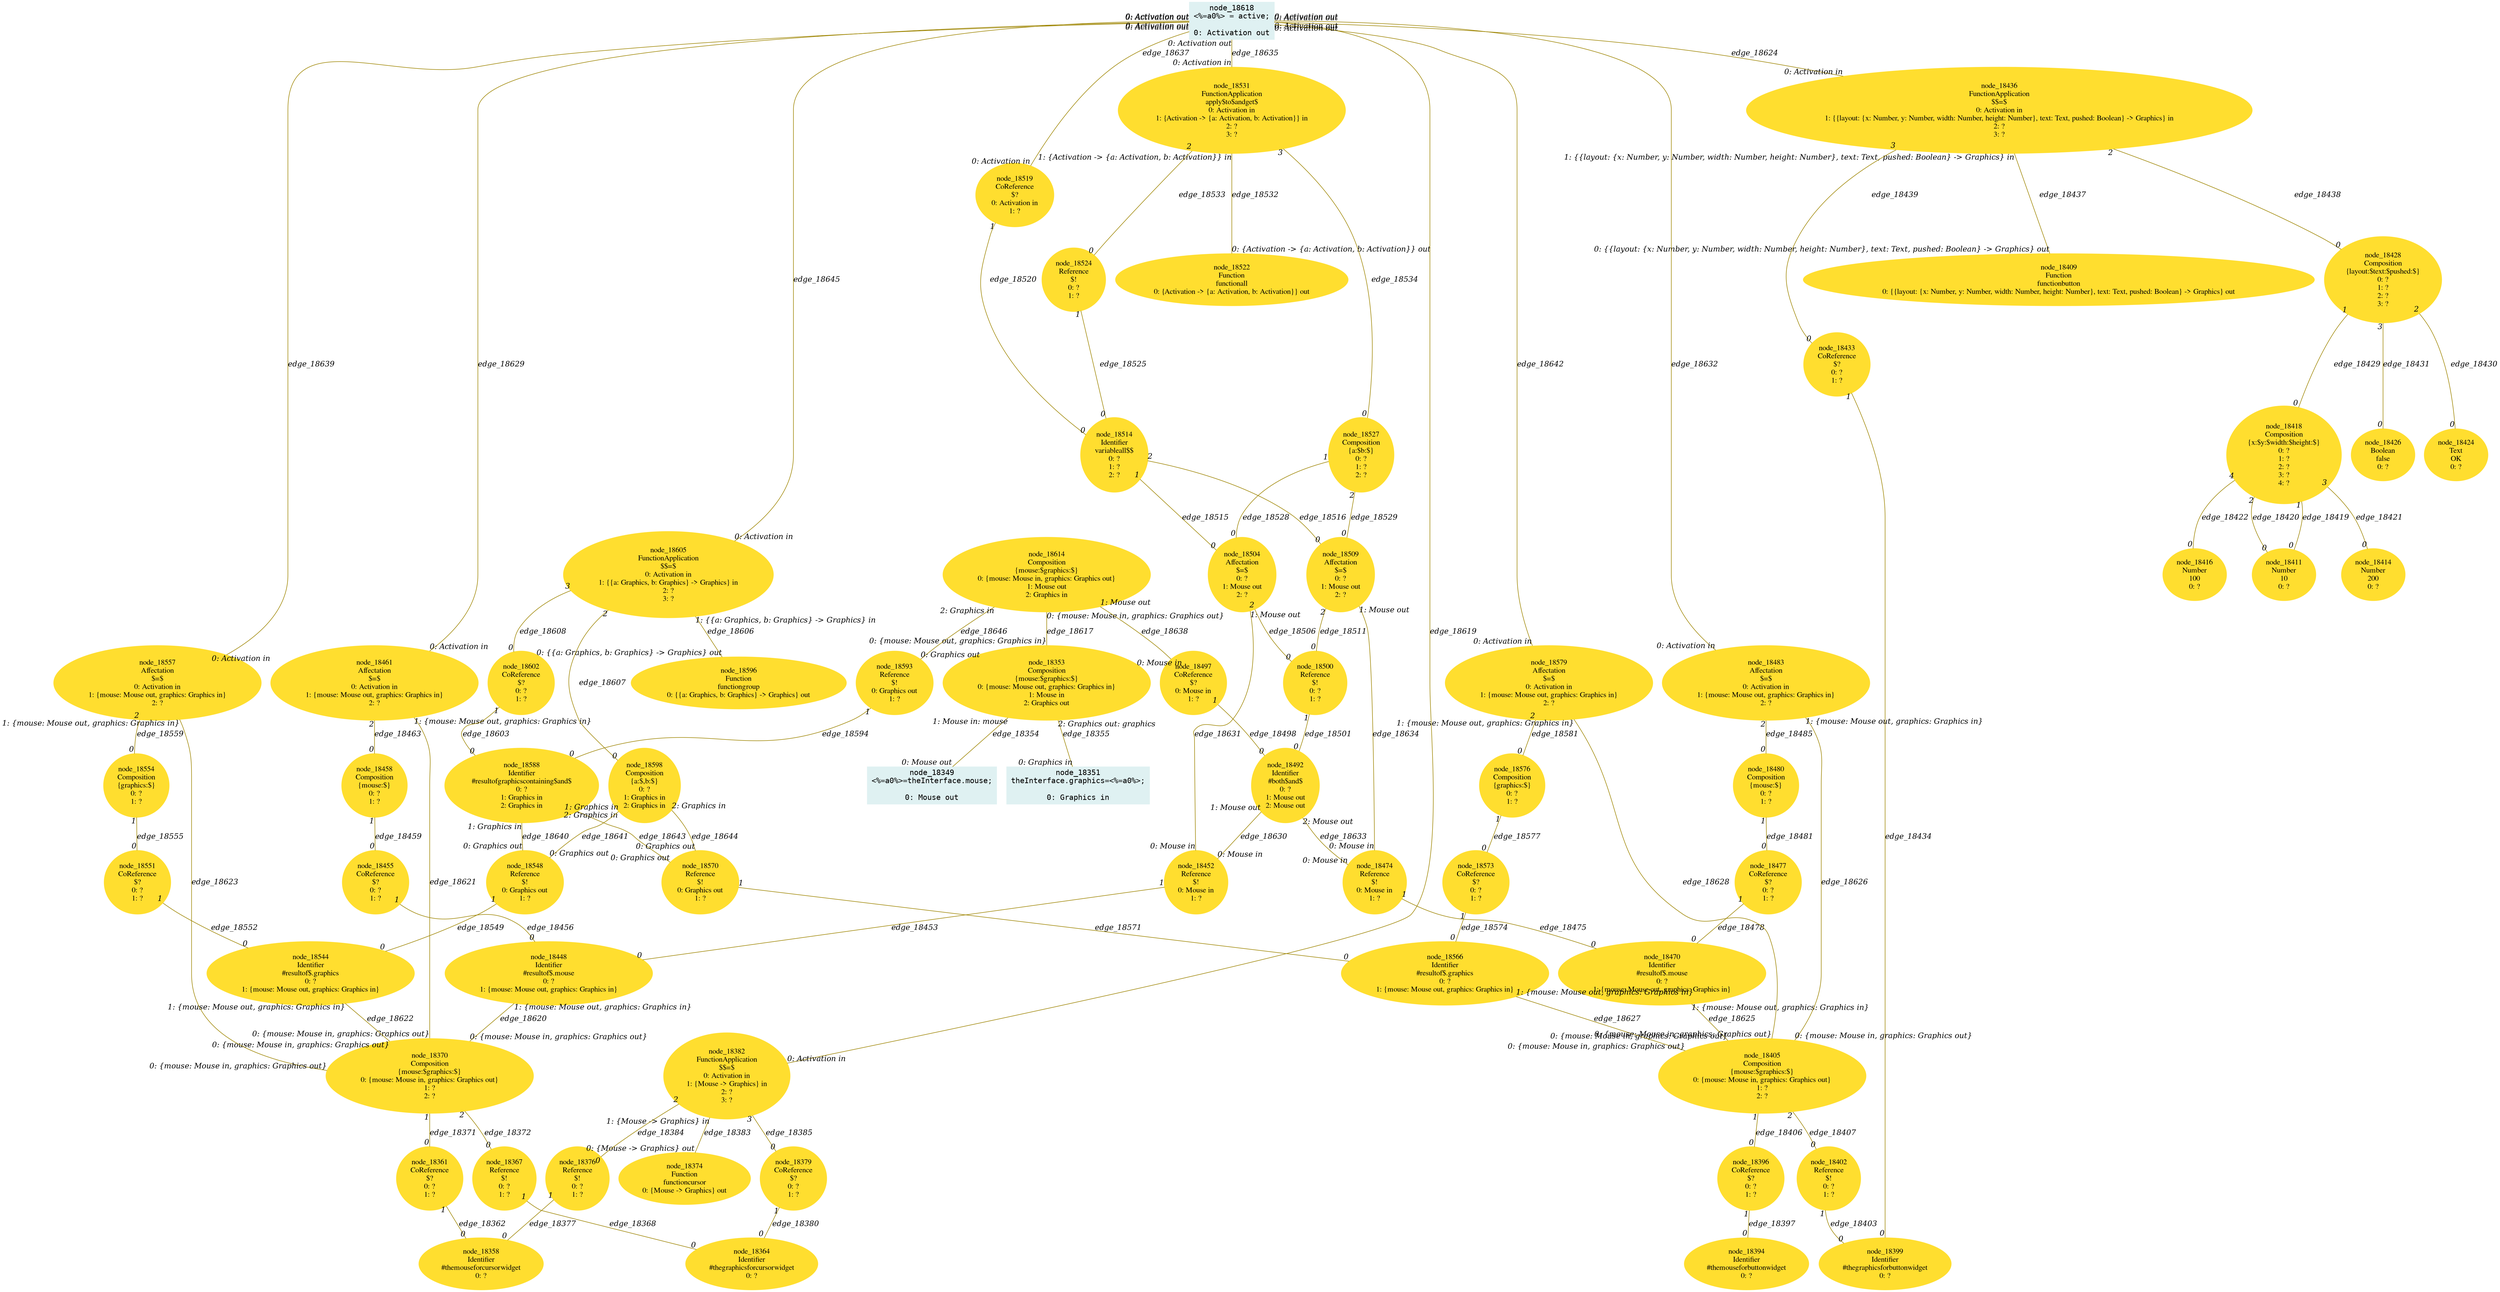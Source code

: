 digraph g{node_18349 [shape="box", style="filled", color="#dff1f2", fontname="Courier", label="node_18349
<%=a0%>=theInterface.mouse;

0: Mouse out" ]
node_18351 [shape="box", style="filled", color="#dff1f2", fontname="Courier", label="node_18351
theInterface.graphics=<%=a0%>;

0: Graphics in" ]
node_18353 [shape="ellipse", style="filled", color="#ffde2f", fontname="Times", label="node_18353
Composition
{mouse:$graphics:$}
0: {mouse: Mouse out, graphics: Graphics in}
1: Mouse in
2: Graphics out" ]
node_18358 [shape="ellipse", style="filled", color="#ffde2f", fontname="Times", label="node_18358
Identifier
#themouseforcursorwidget
0: ?" ]
node_18361 [shape="ellipse", style="filled", color="#ffde2f", fontname="Times", label="node_18361
CoReference
$?
0: ?
1: ?" ]
node_18364 [shape="ellipse", style="filled", color="#ffde2f", fontname="Times", label="node_18364
Identifier
#thegraphicsforcursorwidget
0: ?" ]
node_18367 [shape="ellipse", style="filled", color="#ffde2f", fontname="Times", label="node_18367
Reference
$!
0: ?
1: ?" ]
node_18370 [shape="ellipse", style="filled", color="#ffde2f", fontname="Times", label="node_18370
Composition
{mouse:$graphics:$}
0: {mouse: Mouse in, graphics: Graphics out}
1: ?
2: ?" ]
node_18374 [shape="ellipse", style="filled", color="#ffde2f", fontname="Times", label="node_18374
Function
functioncursor
0: {Mouse -> Graphics} out" ]
node_18376 [shape="ellipse", style="filled", color="#ffde2f", fontname="Times", label="node_18376
Reference
$!
0: ?
1: ?" ]
node_18379 [shape="ellipse", style="filled", color="#ffde2f", fontname="Times", label="node_18379
CoReference
$?
0: ?
1: ?" ]
node_18382 [shape="ellipse", style="filled", color="#ffde2f", fontname="Times", label="node_18382
FunctionApplication
$$=$
0: Activation in
1: {Mouse -> Graphics} in
2: ?
3: ?" ]
node_18394 [shape="ellipse", style="filled", color="#ffde2f", fontname="Times", label="node_18394
Identifier
#themouseforbuttonwidget
0: ?" ]
node_18396 [shape="ellipse", style="filled", color="#ffde2f", fontname="Times", label="node_18396
CoReference
$?
0: ?
1: ?" ]
node_18399 [shape="ellipse", style="filled", color="#ffde2f", fontname="Times", label="node_18399
Identifier
#thegraphicsforbuttonwidget
0: ?" ]
node_18402 [shape="ellipse", style="filled", color="#ffde2f", fontname="Times", label="node_18402
Reference
$!
0: ?
1: ?" ]
node_18405 [shape="ellipse", style="filled", color="#ffde2f", fontname="Times", label="node_18405
Composition
{mouse:$graphics:$}
0: {mouse: Mouse in, graphics: Graphics out}
1: ?
2: ?" ]
node_18409 [shape="ellipse", style="filled", color="#ffde2f", fontname="Times", label="node_18409
Function
functionbutton
0: {{layout: {x: Number, y: Number, width: Number, height: Number}, text: Text, pushed: Boolean} -> Graphics} out" ]
node_18411 [shape="ellipse", style="filled", color="#ffde2f", fontname="Times", label="node_18411
Number
10
0: ?" ]
node_18414 [shape="ellipse", style="filled", color="#ffde2f", fontname="Times", label="node_18414
Number
200
0: ?" ]
node_18416 [shape="ellipse", style="filled", color="#ffde2f", fontname="Times", label="node_18416
Number
100
0: ?" ]
node_18418 [shape="ellipse", style="filled", color="#ffde2f", fontname="Times", label="node_18418
Composition
{x:$y:$width:$height:$}
0: ?
1: ?
2: ?
3: ?
4: ?" ]
node_18424 [shape="ellipse", style="filled", color="#ffde2f", fontname="Times", label="node_18424
Text
OK
0: ?" ]
node_18426 [shape="ellipse", style="filled", color="#ffde2f", fontname="Times", label="node_18426
Boolean
false
0: ?" ]
node_18428 [shape="ellipse", style="filled", color="#ffde2f", fontname="Times", label="node_18428
Composition
{layout:$text:$pushed:$}
0: ?
1: ?
2: ?
3: ?" ]
node_18433 [shape="ellipse", style="filled", color="#ffde2f", fontname="Times", label="node_18433
CoReference
$?
0: ?
1: ?" ]
node_18436 [shape="ellipse", style="filled", color="#ffde2f", fontname="Times", label="node_18436
FunctionApplication
$$=$
0: Activation in
1: {{layout: {x: Number, y: Number, width: Number, height: Number}, text: Text, pushed: Boolean} -> Graphics} in
2: ?
3: ?" ]
node_18448 [shape="ellipse", style="filled", color="#ffde2f", fontname="Times", label="node_18448
Identifier
#resultof$.mouse
0: ?
1: {mouse: Mouse out, graphics: Graphics in}" ]
node_18452 [shape="ellipse", style="filled", color="#ffde2f", fontname="Times", label="node_18452
Reference
$!
0: Mouse in
1: ?" ]
node_18455 [shape="ellipse", style="filled", color="#ffde2f", fontname="Times", label="node_18455
CoReference
$?
0: ?
1: ?" ]
node_18458 [shape="ellipse", style="filled", color="#ffde2f", fontname="Times", label="node_18458
Composition
{mouse:$}
0: ?
1: ?" ]
node_18461 [shape="ellipse", style="filled", color="#ffde2f", fontname="Times", label="node_18461
Affectation
$=$
0: Activation in
1: {mouse: Mouse out, graphics: Graphics in}
2: ?" ]
node_18470 [shape="ellipse", style="filled", color="#ffde2f", fontname="Times", label="node_18470
Identifier
#resultof$.mouse
0: ?
1: {mouse: Mouse out, graphics: Graphics in}" ]
node_18474 [shape="ellipse", style="filled", color="#ffde2f", fontname="Times", label="node_18474
Reference
$!
0: Mouse in
1: ?" ]
node_18477 [shape="ellipse", style="filled", color="#ffde2f", fontname="Times", label="node_18477
CoReference
$?
0: ?
1: ?" ]
node_18480 [shape="ellipse", style="filled", color="#ffde2f", fontname="Times", label="node_18480
Composition
{mouse:$}
0: ?
1: ?" ]
node_18483 [shape="ellipse", style="filled", color="#ffde2f", fontname="Times", label="node_18483
Affectation
$=$
0: Activation in
1: {mouse: Mouse out, graphics: Graphics in}
2: ?" ]
node_18492 [shape="ellipse", style="filled", color="#ffde2f", fontname="Times", label="node_18492
Identifier
#both$and$
0: ?
1: Mouse out
2: Mouse out" ]
node_18497 [shape="ellipse", style="filled", color="#ffde2f", fontname="Times", label="node_18497
CoReference
$?
0: Mouse in
1: ?" ]
node_18500 [shape="ellipse", style="filled", color="#ffde2f", fontname="Times", label="node_18500
Reference
$!
0: ?
1: ?" ]
node_18504 [shape="ellipse", style="filled", color="#ffde2f", fontname="Times", label="node_18504
Affectation
$=$
0: ?
1: Mouse out
2: ?" ]
node_18509 [shape="ellipse", style="filled", color="#ffde2f", fontname="Times", label="node_18509
Affectation
$=$
0: ?
1: Mouse out
2: ?" ]
node_18514 [shape="ellipse", style="filled", color="#ffde2f", fontname="Times", label="node_18514
Identifier
variableall$$
0: ?
1: ?
2: ?" ]
node_18519 [shape="ellipse", style="filled", color="#ffde2f", fontname="Times", label="node_18519
CoReference
$?
0: Activation in
1: ?" ]
node_18522 [shape="ellipse", style="filled", color="#ffde2f", fontname="Times", label="node_18522
Function
functionall
0: {Activation -> {a: Activation, b: Activation}} out" ]
node_18524 [shape="ellipse", style="filled", color="#ffde2f", fontname="Times", label="node_18524
Reference
$!
0: ?
1: ?" ]
node_18527 [shape="ellipse", style="filled", color="#ffde2f", fontname="Times", label="node_18527
Composition
{a:$b:$}
0: ?
1: ?
2: ?" ]
node_18531 [shape="ellipse", style="filled", color="#ffde2f", fontname="Times", label="node_18531
FunctionApplication
apply$to$andget$
0: Activation in
1: {Activation -> {a: Activation, b: Activation}} in
2: ?
3: ?" ]
node_18544 [shape="ellipse", style="filled", color="#ffde2f", fontname="Times", label="node_18544
Identifier
#resultof$.graphics
0: ?
1: {mouse: Mouse out, graphics: Graphics in}" ]
node_18548 [shape="ellipse", style="filled", color="#ffde2f", fontname="Times", label="node_18548
Reference
$!
0: Graphics out
1: ?" ]
node_18551 [shape="ellipse", style="filled", color="#ffde2f", fontname="Times", label="node_18551
CoReference
$?
0: ?
1: ?" ]
node_18554 [shape="ellipse", style="filled", color="#ffde2f", fontname="Times", label="node_18554
Composition
{graphics:$}
0: ?
1: ?" ]
node_18557 [shape="ellipse", style="filled", color="#ffde2f", fontname="Times", label="node_18557
Affectation
$=$
0: Activation in
1: {mouse: Mouse out, graphics: Graphics in}
2: ?" ]
node_18566 [shape="ellipse", style="filled", color="#ffde2f", fontname="Times", label="node_18566
Identifier
#resultof$.graphics
0: ?
1: {mouse: Mouse out, graphics: Graphics in}" ]
node_18570 [shape="ellipse", style="filled", color="#ffde2f", fontname="Times", label="node_18570
Reference
$!
0: Graphics out
1: ?" ]
node_18573 [shape="ellipse", style="filled", color="#ffde2f", fontname="Times", label="node_18573
CoReference
$?
0: ?
1: ?" ]
node_18576 [shape="ellipse", style="filled", color="#ffde2f", fontname="Times", label="node_18576
Composition
{graphics:$}
0: ?
1: ?" ]
node_18579 [shape="ellipse", style="filled", color="#ffde2f", fontname="Times", label="node_18579
Affectation
$=$
0: Activation in
1: {mouse: Mouse out, graphics: Graphics in}
2: ?" ]
node_18588 [shape="ellipse", style="filled", color="#ffde2f", fontname="Times", label="node_18588
Identifier
#resultofgraphicscontaining$and$
0: ?
1: Graphics in
2: Graphics in" ]
node_18593 [shape="ellipse", style="filled", color="#ffde2f", fontname="Times", label="node_18593
Reference
$!
0: Graphics out
1: ?" ]
node_18596 [shape="ellipse", style="filled", color="#ffde2f", fontname="Times", label="node_18596
Function
functiongroup
0: {{a: Graphics, b: Graphics} -> Graphics} out" ]
node_18598 [shape="ellipse", style="filled", color="#ffde2f", fontname="Times", label="node_18598
Composition
{a:$,b:$}
0: ?
1: Graphics in
2: Graphics in" ]
node_18602 [shape="ellipse", style="filled", color="#ffde2f", fontname="Times", label="node_18602
CoReference
$?
0: ?
1: ?" ]
node_18605 [shape="ellipse", style="filled", color="#ffde2f", fontname="Times", label="node_18605
FunctionApplication
$$=$
0: Activation in
1: {{a: Graphics, b: Graphics} -> Graphics} in
2: ?
3: ?" ]
node_18614 [shape="ellipse", style="filled", color="#ffde2f", fontname="Times", label="node_18614
Composition
{mouse:$graphics:$}
0: {mouse: Mouse in, graphics: Graphics out}
1: Mouse out
2: Graphics in" ]
node_18618 [shape="box", style="filled", color="#dff1f2", fontname="Courier", label="node_18618
<%=a0%> = active;

0: Activation out" ]
node_18353 -> node_18349 [dir=none, arrowHead=none, fontname="Times-Italic", arrowsize=1, color="#9d8400", label="edge_18354",  headlabel="0: Mouse out", taillabel="1: Mouse in: mouse" ]
node_18353 -> node_18351 [dir=none, arrowHead=none, fontname="Times-Italic", arrowsize=1, color="#9d8400", label="edge_18355",  headlabel="0: Graphics in", taillabel="2: Graphics out: graphics" ]
node_18361 -> node_18358 [dir=none, arrowHead=none, fontname="Times-Italic", arrowsize=1, color="#9d8400", label="edge_18362",  headlabel="0", taillabel="1" ]
node_18367 -> node_18364 [dir=none, arrowHead=none, fontname="Times-Italic", arrowsize=1, color="#9d8400", label="edge_18368",  headlabel="0", taillabel="1" ]
node_18370 -> node_18361 [dir=none, arrowHead=none, fontname="Times-Italic", arrowsize=1, color="#9d8400", label="edge_18371",  headlabel="0", taillabel="1" ]
node_18370 -> node_18367 [dir=none, arrowHead=none, fontname="Times-Italic", arrowsize=1, color="#9d8400", label="edge_18372",  headlabel="0", taillabel="2" ]
node_18376 -> node_18358 [dir=none, arrowHead=none, fontname="Times-Italic", arrowsize=1, color="#9d8400", label="edge_18377",  headlabel="0", taillabel="1" ]
node_18379 -> node_18364 [dir=none, arrowHead=none, fontname="Times-Italic", arrowsize=1, color="#9d8400", label="edge_18380",  headlabel="0", taillabel="1" ]
node_18382 -> node_18374 [dir=none, arrowHead=none, fontname="Times-Italic", arrowsize=1, color="#9d8400", label="edge_18383",  headlabel="0: {Mouse -> Graphics} out", taillabel="1: {Mouse -> Graphics} in" ]
node_18382 -> node_18376 [dir=none, arrowHead=none, fontname="Times-Italic", arrowsize=1, color="#9d8400", label="edge_18384",  headlabel="0", taillabel="2" ]
node_18382 -> node_18379 [dir=none, arrowHead=none, fontname="Times-Italic", arrowsize=1, color="#9d8400", label="edge_18385",  headlabel="0", taillabel="3" ]
node_18396 -> node_18394 [dir=none, arrowHead=none, fontname="Times-Italic", arrowsize=1, color="#9d8400", label="edge_18397",  headlabel="0", taillabel="1" ]
node_18402 -> node_18399 [dir=none, arrowHead=none, fontname="Times-Italic", arrowsize=1, color="#9d8400", label="edge_18403",  headlabel="0", taillabel="1" ]
node_18405 -> node_18396 [dir=none, arrowHead=none, fontname="Times-Italic", arrowsize=1, color="#9d8400", label="edge_18406",  headlabel="0", taillabel="1" ]
node_18405 -> node_18402 [dir=none, arrowHead=none, fontname="Times-Italic", arrowsize=1, color="#9d8400", label="edge_18407",  headlabel="0", taillabel="2" ]
node_18418 -> node_18411 [dir=none, arrowHead=none, fontname="Times-Italic", arrowsize=1, color="#9d8400", label="edge_18419",  headlabel="0", taillabel="1" ]
node_18418 -> node_18411 [dir=none, arrowHead=none, fontname="Times-Italic", arrowsize=1, color="#9d8400", label="edge_18420",  headlabel="0", taillabel="2" ]
node_18418 -> node_18414 [dir=none, arrowHead=none, fontname="Times-Italic", arrowsize=1, color="#9d8400", label="edge_18421",  headlabel="0", taillabel="3" ]
node_18418 -> node_18416 [dir=none, arrowHead=none, fontname="Times-Italic", arrowsize=1, color="#9d8400", label="edge_18422",  headlabel="0", taillabel="4" ]
node_18428 -> node_18418 [dir=none, arrowHead=none, fontname="Times-Italic", arrowsize=1, color="#9d8400", label="edge_18429",  headlabel="0", taillabel="1" ]
node_18428 -> node_18424 [dir=none, arrowHead=none, fontname="Times-Italic", arrowsize=1, color="#9d8400", label="edge_18430",  headlabel="0", taillabel="2" ]
node_18428 -> node_18426 [dir=none, arrowHead=none, fontname="Times-Italic", arrowsize=1, color="#9d8400", label="edge_18431",  headlabel="0", taillabel="3" ]
node_18433 -> node_18399 [dir=none, arrowHead=none, fontname="Times-Italic", arrowsize=1, color="#9d8400", label="edge_18434",  headlabel="0", taillabel="1" ]
node_18436 -> node_18409 [dir=none, arrowHead=none, fontname="Times-Italic", arrowsize=1, color="#9d8400", label="edge_18437",  headlabel="0: {{layout: {x: Number, y: Number, width: Number, height: Number}, text: Text, pushed: Boolean} -> Graphics} out", taillabel="1: {{layout: {x: Number, y: Number, width: Number, height: Number}, text: Text, pushed: Boolean} -> Graphics} in" ]
node_18436 -> node_18428 [dir=none, arrowHead=none, fontname="Times-Italic", arrowsize=1, color="#9d8400", label="edge_18438",  headlabel="0", taillabel="2" ]
node_18436 -> node_18433 [dir=none, arrowHead=none, fontname="Times-Italic", arrowsize=1, color="#9d8400", label="edge_18439",  headlabel="0", taillabel="3" ]
node_18452 -> node_18448 [dir=none, arrowHead=none, fontname="Times-Italic", arrowsize=1, color="#9d8400", label="edge_18453",  headlabel="0", taillabel="1" ]
node_18455 -> node_18448 [dir=none, arrowHead=none, fontname="Times-Italic", arrowsize=1, color="#9d8400", label="edge_18456",  headlabel="0", taillabel="1" ]
node_18458 -> node_18455 [dir=none, arrowHead=none, fontname="Times-Italic", arrowsize=1, color="#9d8400", label="edge_18459",  headlabel="0", taillabel="1" ]
node_18461 -> node_18458 [dir=none, arrowHead=none, fontname="Times-Italic", arrowsize=1, color="#9d8400", label="edge_18463",  headlabel="0", taillabel="2" ]
node_18474 -> node_18470 [dir=none, arrowHead=none, fontname="Times-Italic", arrowsize=1, color="#9d8400", label="edge_18475",  headlabel="0", taillabel="1" ]
node_18477 -> node_18470 [dir=none, arrowHead=none, fontname="Times-Italic", arrowsize=1, color="#9d8400", label="edge_18478",  headlabel="0", taillabel="1" ]
node_18480 -> node_18477 [dir=none, arrowHead=none, fontname="Times-Italic", arrowsize=1, color="#9d8400", label="edge_18481",  headlabel="0", taillabel="1" ]
node_18483 -> node_18480 [dir=none, arrowHead=none, fontname="Times-Italic", arrowsize=1, color="#9d8400", label="edge_18485",  headlabel="0", taillabel="2" ]
node_18497 -> node_18492 [dir=none, arrowHead=none, fontname="Times-Italic", arrowsize=1, color="#9d8400", label="edge_18498",  headlabel="0", taillabel="1" ]
node_18500 -> node_18492 [dir=none, arrowHead=none, fontname="Times-Italic", arrowsize=1, color="#9d8400", label="edge_18501",  headlabel="0", taillabel="1" ]
node_18504 -> node_18500 [dir=none, arrowHead=none, fontname="Times-Italic", arrowsize=1, color="#9d8400", label="edge_18506",  headlabel="0", taillabel="2" ]
node_18509 -> node_18500 [dir=none, arrowHead=none, fontname="Times-Italic", arrowsize=1, color="#9d8400", label="edge_18511",  headlabel="0", taillabel="2" ]
node_18514 -> node_18504 [dir=none, arrowHead=none, fontname="Times-Italic", arrowsize=1, color="#9d8400", label="edge_18515",  headlabel="0", taillabel="1" ]
node_18514 -> node_18509 [dir=none, arrowHead=none, fontname="Times-Italic", arrowsize=1, color="#9d8400", label="edge_18516",  headlabel="0", taillabel="2" ]
node_18519 -> node_18514 [dir=none, arrowHead=none, fontname="Times-Italic", arrowsize=1, color="#9d8400", label="edge_18520",  headlabel="0", taillabel="1" ]
node_18524 -> node_18514 [dir=none, arrowHead=none, fontname="Times-Italic", arrowsize=1, color="#9d8400", label="edge_18525",  headlabel="0", taillabel="1" ]
node_18527 -> node_18504 [dir=none, arrowHead=none, fontname="Times-Italic", arrowsize=1, color="#9d8400", label="edge_18528",  headlabel="0", taillabel="1" ]
node_18527 -> node_18509 [dir=none, arrowHead=none, fontname="Times-Italic", arrowsize=1, color="#9d8400", label="edge_18529",  headlabel="0", taillabel="2" ]
node_18531 -> node_18522 [dir=none, arrowHead=none, fontname="Times-Italic", arrowsize=1, color="#9d8400", label="edge_18532",  headlabel="0: {Activation -> {a: Activation, b: Activation}} out", taillabel="1: {Activation -> {a: Activation, b: Activation}} in" ]
node_18531 -> node_18524 [dir=none, arrowHead=none, fontname="Times-Italic", arrowsize=1, color="#9d8400", label="edge_18533",  headlabel="0", taillabel="2" ]
node_18531 -> node_18527 [dir=none, arrowHead=none, fontname="Times-Italic", arrowsize=1, color="#9d8400", label="edge_18534",  headlabel="0", taillabel="3" ]
node_18548 -> node_18544 [dir=none, arrowHead=none, fontname="Times-Italic", arrowsize=1, color="#9d8400", label="edge_18549",  headlabel="0", taillabel="1" ]
node_18551 -> node_18544 [dir=none, arrowHead=none, fontname="Times-Italic", arrowsize=1, color="#9d8400", label="edge_18552",  headlabel="0", taillabel="1" ]
node_18554 -> node_18551 [dir=none, arrowHead=none, fontname="Times-Italic", arrowsize=1, color="#9d8400", label="edge_18555",  headlabel="0", taillabel="1" ]
node_18557 -> node_18554 [dir=none, arrowHead=none, fontname="Times-Italic", arrowsize=1, color="#9d8400", label="edge_18559",  headlabel="0", taillabel="2" ]
node_18570 -> node_18566 [dir=none, arrowHead=none, fontname="Times-Italic", arrowsize=1, color="#9d8400", label="edge_18571",  headlabel="0", taillabel="1" ]
node_18573 -> node_18566 [dir=none, arrowHead=none, fontname="Times-Italic", arrowsize=1, color="#9d8400", label="edge_18574",  headlabel="0", taillabel="1" ]
node_18576 -> node_18573 [dir=none, arrowHead=none, fontname="Times-Italic", arrowsize=1, color="#9d8400", label="edge_18577",  headlabel="0", taillabel="1" ]
node_18579 -> node_18576 [dir=none, arrowHead=none, fontname="Times-Italic", arrowsize=1, color="#9d8400", label="edge_18581",  headlabel="0", taillabel="2" ]
node_18593 -> node_18588 [dir=none, arrowHead=none, fontname="Times-Italic", arrowsize=1, color="#9d8400", label="edge_18594",  headlabel="0", taillabel="1" ]
node_18602 -> node_18588 [dir=none, arrowHead=none, fontname="Times-Italic", arrowsize=1, color="#9d8400", label="edge_18603",  headlabel="0", taillabel="1" ]
node_18605 -> node_18596 [dir=none, arrowHead=none, fontname="Times-Italic", arrowsize=1, color="#9d8400", label="edge_18606",  headlabel="0: {{a: Graphics, b: Graphics} -> Graphics} out", taillabel="1: {{a: Graphics, b: Graphics} -> Graphics} in" ]
node_18605 -> node_18598 [dir=none, arrowHead=none, fontname="Times-Italic", arrowsize=1, color="#9d8400", label="edge_18607",  headlabel="0", taillabel="2" ]
node_18605 -> node_18602 [dir=none, arrowHead=none, fontname="Times-Italic", arrowsize=1, color="#9d8400", label="edge_18608",  headlabel="0", taillabel="3" ]
node_18614 -> node_18353 [dir=none, arrowHead=none, fontname="Times-Italic", arrowsize=1, color="#9d8400", label="edge_18617",  headlabel="0: {mouse: Mouse out, graphics: Graphics in}", taillabel="0: {mouse: Mouse in, graphics: Graphics out}" ]
node_18618 -> node_18382 [dir=none, arrowHead=none, fontname="Times-Italic", arrowsize=1, color="#9d8400", label="edge_18619",  headlabel="0: Activation in", taillabel="0: Activation out" ]
node_18448 -> node_18370 [dir=none, arrowHead=none, fontname="Times-Italic", arrowsize=1, color="#9d8400", label="edge_18620",  headlabel="0: {mouse: Mouse in, graphics: Graphics out}", taillabel="1: {mouse: Mouse out, graphics: Graphics in}" ]
node_18461 -> node_18370 [dir=none, arrowHead=none, fontname="Times-Italic", arrowsize=1, color="#9d8400", label="edge_18621",  headlabel="0: {mouse: Mouse in, graphics: Graphics out}", taillabel="1: {mouse: Mouse out, graphics: Graphics in}" ]
node_18544 -> node_18370 [dir=none, arrowHead=none, fontname="Times-Italic", arrowsize=1, color="#9d8400", label="edge_18622",  headlabel="0: {mouse: Mouse in, graphics: Graphics out}", taillabel="1: {mouse: Mouse out, graphics: Graphics in}" ]
node_18557 -> node_18370 [dir=none, arrowHead=none, fontname="Times-Italic", arrowsize=1, color="#9d8400", label="edge_18623",  headlabel="0: {mouse: Mouse in, graphics: Graphics out}", taillabel="1: {mouse: Mouse out, graphics: Graphics in}" ]
node_18618 -> node_18436 [dir=none, arrowHead=none, fontname="Times-Italic", arrowsize=1, color="#9d8400", label="edge_18624",  headlabel="0: Activation in", taillabel="0: Activation out" ]
node_18470 -> node_18405 [dir=none, arrowHead=none, fontname="Times-Italic", arrowsize=1, color="#9d8400", label="edge_18625",  headlabel="0: {mouse: Mouse in, graphics: Graphics out}", taillabel="1: {mouse: Mouse out, graphics: Graphics in}" ]
node_18483 -> node_18405 [dir=none, arrowHead=none, fontname="Times-Italic", arrowsize=1, color="#9d8400", label="edge_18626",  headlabel="0: {mouse: Mouse in, graphics: Graphics out}", taillabel="1: {mouse: Mouse out, graphics: Graphics in}" ]
node_18566 -> node_18405 [dir=none, arrowHead=none, fontname="Times-Italic", arrowsize=1, color="#9d8400", label="edge_18627",  headlabel="0: {mouse: Mouse in, graphics: Graphics out}", taillabel="1: {mouse: Mouse out, graphics: Graphics in}" ]
node_18579 -> node_18405 [dir=none, arrowHead=none, fontname="Times-Italic", arrowsize=1, color="#9d8400", label="edge_18628",  headlabel="0: {mouse: Mouse in, graphics: Graphics out}", taillabel="1: {mouse: Mouse out, graphics: Graphics in}" ]
node_18618 -> node_18461 [dir=none, arrowHead=none, fontname="Times-Italic", arrowsize=1, color="#9d8400", label="edge_18629",  headlabel="0: Activation in", taillabel="0: Activation out" ]
node_18492 -> node_18452 [dir=none, arrowHead=none, fontname="Times-Italic", arrowsize=1, color="#9d8400", label="edge_18630",  headlabel="0: Mouse in", taillabel="1: Mouse out" ]
node_18504 -> node_18452 [dir=none, arrowHead=none, fontname="Times-Italic", arrowsize=1, color="#9d8400", label="edge_18631",  headlabel="0: Mouse in", taillabel="1: Mouse out" ]
node_18618 -> node_18483 [dir=none, arrowHead=none, fontname="Times-Italic", arrowsize=1, color="#9d8400", label="edge_18632",  headlabel="0: Activation in", taillabel="0: Activation out" ]
node_18492 -> node_18474 [dir=none, arrowHead=none, fontname="Times-Italic", arrowsize=1, color="#9d8400", label="edge_18633",  headlabel="0: Mouse in", taillabel="2: Mouse out" ]
node_18509 -> node_18474 [dir=none, arrowHead=none, fontname="Times-Italic", arrowsize=1, color="#9d8400", label="edge_18634",  headlabel="0: Mouse in", taillabel="1: Mouse out" ]
node_18618 -> node_18531 [dir=none, arrowHead=none, fontname="Times-Italic", arrowsize=1, color="#9d8400", label="edge_18635",  headlabel="0: Activation in", taillabel="0: Activation out" ]
node_18618 -> node_18519 [dir=none, arrowHead=none, fontname="Times-Italic", arrowsize=1, color="#9d8400", label="edge_18637",  headlabel="0: Activation in", taillabel="0: Activation out" ]
node_18614 -> node_18497 [dir=none, arrowHead=none, fontname="Times-Italic", arrowsize=1, color="#9d8400", label="edge_18638",  headlabel="0: Mouse in", taillabel="1: Mouse out" ]
node_18618 -> node_18557 [dir=none, arrowHead=none, fontname="Times-Italic", arrowsize=1, color="#9d8400", label="edge_18639",  headlabel="0: Activation in", taillabel="0: Activation out" ]
node_18588 -> node_18548 [dir=none, arrowHead=none, fontname="Times-Italic", arrowsize=1, color="#9d8400", label="edge_18640",  headlabel="0: Graphics out", taillabel="1: Graphics in" ]
node_18598 -> node_18548 [dir=none, arrowHead=none, fontname="Times-Italic", arrowsize=1, color="#9d8400", label="edge_18641",  headlabel="0: Graphics out", taillabel="1: Graphics in" ]
node_18618 -> node_18579 [dir=none, arrowHead=none, fontname="Times-Italic", arrowsize=1, color="#9d8400", label="edge_18642",  headlabel="0: Activation in", taillabel="0: Activation out" ]
node_18588 -> node_18570 [dir=none, arrowHead=none, fontname="Times-Italic", arrowsize=1, color="#9d8400", label="edge_18643",  headlabel="0: Graphics out", taillabel="2: Graphics in" ]
node_18598 -> node_18570 [dir=none, arrowHead=none, fontname="Times-Italic", arrowsize=1, color="#9d8400", label="edge_18644",  headlabel="0: Graphics out", taillabel="2: Graphics in" ]
node_18618 -> node_18605 [dir=none, arrowHead=none, fontname="Times-Italic", arrowsize=1, color="#9d8400", label="edge_18645",  headlabel="0: Activation in", taillabel="0: Activation out" ]
node_18614 -> node_18593 [dir=none, arrowHead=none, fontname="Times-Italic", arrowsize=1, color="#9d8400", label="edge_18646",  headlabel="0: Graphics out", taillabel="2: Graphics in" ]
}
